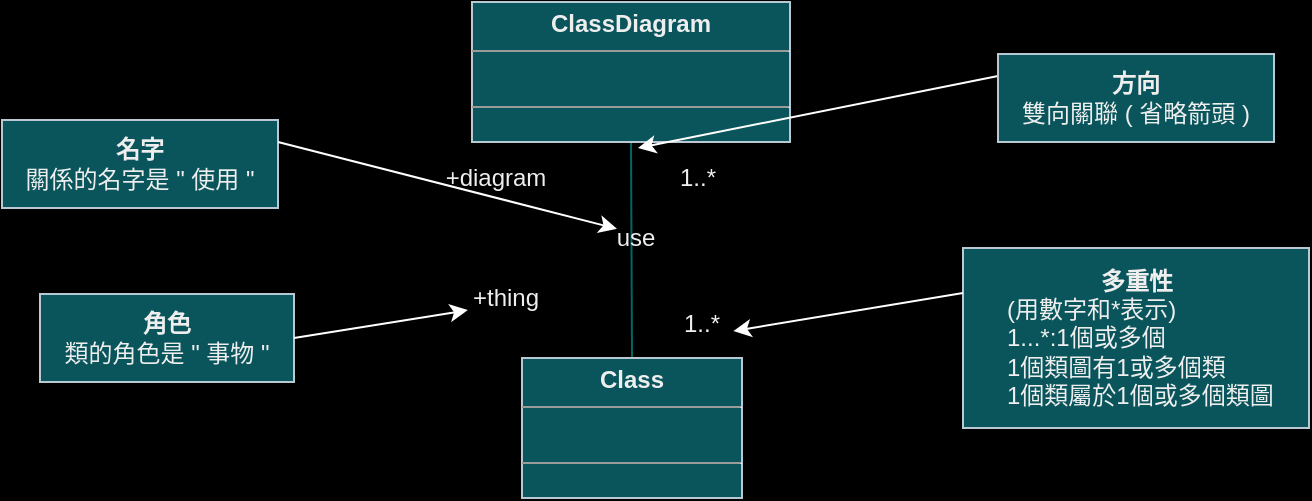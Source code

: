 <mxfile version="22.0.8" type="github">
  <diagram name="第 1 页" id="9JHJbBo3ADVT23GMroNA">
    <mxGraphModel dx="719" dy="392" grid="0" gridSize="10" guides="1" tooltips="1" connect="1" arrows="1" fold="1" page="1" pageScale="1" pageWidth="827" pageHeight="1169" background="#000000" math="0" shadow="0">
      <root>
        <mxCell id="0" />
        <mxCell id="1" parent="0" />
        <mxCell id="2oLgsuXH93e-dBzLnIHe-7" value="&lt;b&gt;名字&lt;/b&gt;&lt;br&gt;關係的名字是 &quot; 使用 &quot;" style="html=1;whiteSpace=wrap;strokeColor=#BAC8D3;fontColor=#EEEEEE;fillColor=#09555B;" vertex="1" parent="1">
          <mxGeometry x="99" y="157" width="138" height="44" as="geometry" />
        </mxCell>
        <mxCell id="2oLgsuXH93e-dBzLnIHe-8" value="&lt;b&gt;角色&lt;/b&gt;&lt;br&gt;類的角色是 &quot; 事物 &quot;" style="html=1;whiteSpace=wrap;strokeColor=#BAC8D3;fontColor=#EEEEEE;fillColor=#09555B;" vertex="1" parent="1">
          <mxGeometry x="118" y="244" width="127" height="44" as="geometry" />
        </mxCell>
        <mxCell id="2oLgsuXH93e-dBzLnIHe-15" style="rounded=0;orthogonalLoop=1;jettySize=auto;html=1;exitX=0.5;exitY=1;exitDx=0;exitDy=0;entryX=0.5;entryY=0;entryDx=0;entryDy=0;strokeColor=#006666;endArrow=none;endFill=0;" edge="1" parent="1" source="2oLgsuXH93e-dBzLnIHe-9" target="2oLgsuXH93e-dBzLnIHe-11">
          <mxGeometry relative="1" as="geometry" />
        </mxCell>
        <mxCell id="2oLgsuXH93e-dBzLnIHe-9" value="&lt;p style=&quot;margin:0px;margin-top:4px;text-align:center;&quot;&gt;&lt;b&gt;ClassDiagram&lt;/b&gt;&lt;/p&gt;&lt;hr size=&quot;1&quot;&gt;&lt;p style=&quot;margin:0px;margin-left:4px;&quot;&gt;&lt;br&gt;&lt;/p&gt;&lt;hr size=&quot;1&quot;&gt;&lt;p style=&quot;margin:0px;margin-left:4px;&quot;&gt;&lt;br&gt;&lt;/p&gt;" style="verticalAlign=top;align=left;overflow=fill;fontSize=12;fontFamily=Helvetica;html=1;whiteSpace=wrap;strokeColor=#BAC8D3;fontColor=#EEEEEE;fillColor=#09555B;" vertex="1" parent="1">
          <mxGeometry x="334" y="98" width="159" height="70" as="geometry" />
        </mxCell>
        <mxCell id="2oLgsuXH93e-dBzLnIHe-11" value="&lt;p style=&quot;margin:0px;margin-top:4px;text-align:center;&quot;&gt;&lt;b&gt;Class&lt;/b&gt;&lt;/p&gt;&lt;hr size=&quot;1&quot;&gt;&lt;p style=&quot;margin:0px;margin-left:4px;&quot;&gt;&lt;br&gt;&lt;/p&gt;&lt;hr size=&quot;1&quot;&gt;&lt;p style=&quot;margin:0px;margin-left:4px;&quot;&gt;&lt;br&gt;&lt;/p&gt;" style="verticalAlign=top;align=left;overflow=fill;fontSize=12;fontFamily=Helvetica;html=1;whiteSpace=wrap;strokeColor=#BAC8D3;fontColor=#EEEEEE;fillColor=#09555B;" vertex="1" parent="1">
          <mxGeometry x="359" y="276" width="110" height="70" as="geometry" />
        </mxCell>
        <mxCell id="2oLgsuXH93e-dBzLnIHe-25" style="rounded=0;orthogonalLoop=1;jettySize=auto;html=1;exitX=0;exitY=0.25;exitDx=0;exitDy=0;entryX=0;entryY=0;entryDx=0;entryDy=0;strokeColor=#FFFFFF;" edge="1" parent="1" source="2oLgsuXH93e-dBzLnIHe-12" target="2oLgsuXH93e-dBzLnIHe-16">
          <mxGeometry relative="1" as="geometry" />
        </mxCell>
        <mxCell id="2oLgsuXH93e-dBzLnIHe-12" value="&lt;b&gt;方向&lt;br&gt;&lt;/b&gt;雙向關聯 ( 省略箭頭 )" style="html=1;whiteSpace=wrap;strokeColor=#BAC8D3;fontColor=#EEEEEE;fillColor=#09555B;" vertex="1" parent="1">
          <mxGeometry x="597" y="124" width="138" height="44" as="geometry" />
        </mxCell>
        <mxCell id="2oLgsuXH93e-dBzLnIHe-13" value="&lt;div style=&quot;&quot;&gt;&lt;b style=&quot;background-color: initial;&quot;&gt;多重性&lt;/b&gt;&lt;/div&gt;&lt;b&gt;&lt;div style=&quot;text-align: left;&quot;&gt;&lt;span style=&quot;background-color: initial; font-weight: normal;&quot;&gt;&amp;nbsp;(用數字和*表示)&lt;/span&gt;&lt;/div&gt;&lt;/b&gt;&lt;div style=&quot;text-align: left;&quot;&gt;&lt;span style=&quot;background-color: initial;&quot;&gt;&amp;nbsp;1...*:1個或多個&lt;/span&gt;&lt;/div&gt;&lt;div style=&quot;text-align: left;&quot;&gt;&lt;span style=&quot;background-color: initial;&quot;&gt;&amp;nbsp;1個類圖有1或多個類&lt;/span&gt;&lt;/div&gt;&lt;div style=&quot;text-align: left;&quot;&gt;&lt;span style=&quot;background-color: initial;&quot;&gt;&amp;nbsp;1個類屬於1個或多個類圖&lt;/span&gt;&lt;/div&gt;" style="rounded=0;whiteSpace=wrap;html=1;strokeColor=#BAC8D3;fontColor=#EEEEEE;fillColor=#09555B;align=center;" vertex="1" parent="1">
          <mxGeometry x="579.5" y="221" width="173" height="90" as="geometry" />
        </mxCell>
        <mxCell id="2oLgsuXH93e-dBzLnIHe-16" value="1..*" style="text;html=1;strokeColor=none;fillColor=none;align=center;verticalAlign=middle;whiteSpace=wrap;rounded=0;fontColor=#EEEEEE;" vertex="1" parent="1">
          <mxGeometry x="417" y="171" width="60" height="30" as="geometry" />
        </mxCell>
        <mxCell id="2oLgsuXH93e-dBzLnIHe-17" value="1..*" style="text;html=1;strokeColor=none;fillColor=none;align=center;verticalAlign=middle;whiteSpace=wrap;rounded=0;fontColor=#EEEEEE;" vertex="1" parent="1">
          <mxGeometry x="419" y="244" width="60" height="30" as="geometry" />
        </mxCell>
        <mxCell id="2oLgsuXH93e-dBzLnIHe-18" value="use" style="text;html=1;strokeColor=none;fillColor=none;align=center;verticalAlign=middle;whiteSpace=wrap;rounded=0;fontColor=#EEEEEE;" vertex="1" parent="1">
          <mxGeometry x="386" y="201" width="60" height="30" as="geometry" />
        </mxCell>
        <mxCell id="2oLgsuXH93e-dBzLnIHe-20" value="+thing" style="text;html=1;strokeColor=none;fillColor=none;align=center;verticalAlign=middle;whiteSpace=wrap;rounded=0;fontColor=#EEEEEE;" vertex="1" parent="1">
          <mxGeometry x="321" y="231" width="60" height="30" as="geometry" />
        </mxCell>
        <mxCell id="2oLgsuXH93e-dBzLnIHe-21" value="+diagram" style="text;html=1;strokeColor=none;fillColor=none;align=center;verticalAlign=middle;whiteSpace=wrap;rounded=0;fontColor=#EEEEEE;" vertex="1" parent="1">
          <mxGeometry x="316" y="171" width="60" height="30" as="geometry" />
        </mxCell>
        <mxCell id="2oLgsuXH93e-dBzLnIHe-22" style="rounded=0;orthogonalLoop=1;jettySize=auto;html=1;exitX=1;exitY=0.25;exitDx=0;exitDy=0;entryX=0.341;entryY=0.346;entryDx=0;entryDy=0;entryPerimeter=0;strokeColor=#FFFFFF;" edge="1" parent="1" source="2oLgsuXH93e-dBzLnIHe-7" target="2oLgsuXH93e-dBzLnIHe-18">
          <mxGeometry relative="1" as="geometry" />
        </mxCell>
        <mxCell id="2oLgsuXH93e-dBzLnIHe-23" style="rounded=0;orthogonalLoop=1;jettySize=auto;html=1;exitX=1;exitY=0.5;exitDx=0;exitDy=0;entryX=0.182;entryY=0.702;entryDx=0;entryDy=0;entryPerimeter=0;strokeColor=#FFFFFF;" edge="1" parent="1" source="2oLgsuXH93e-dBzLnIHe-8" target="2oLgsuXH93e-dBzLnIHe-20">
          <mxGeometry relative="1" as="geometry" />
        </mxCell>
        <mxCell id="2oLgsuXH93e-dBzLnIHe-24" style="rounded=0;orthogonalLoop=1;jettySize=auto;html=1;exitX=0;exitY=0.25;exitDx=0;exitDy=0;entryX=0.761;entryY=0.618;entryDx=0;entryDy=0;entryPerimeter=0;strokeColor=#FFFFFF;" edge="1" parent="1" source="2oLgsuXH93e-dBzLnIHe-13" target="2oLgsuXH93e-dBzLnIHe-17">
          <mxGeometry relative="1" as="geometry" />
        </mxCell>
      </root>
    </mxGraphModel>
  </diagram>
</mxfile>
